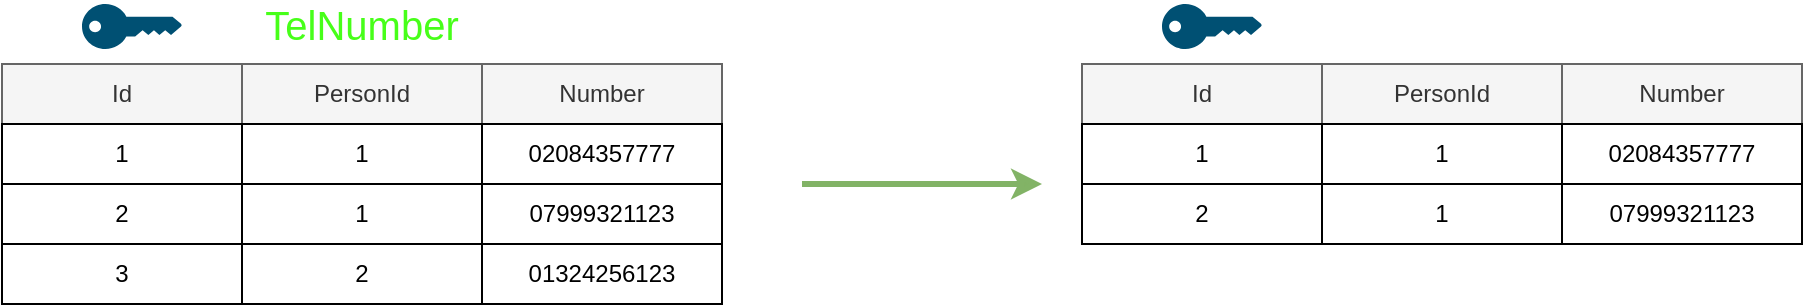 <mxfile version="14.5.1" type="device"><diagram id="f0JUQ2EpfG-t1Bg942aV" name="Page-1"><mxGraphModel dx="1089" dy="970" grid="1" gridSize="10" guides="1" tooltips="1" connect="1" arrows="1" fold="1" page="1" pageScale="1" pageWidth="827" pageHeight="1169" math="0" shadow="0"><root><mxCell id="0"/><mxCell id="1" parent="0"/><mxCell id="jc032nkQiZ5GrvNMiJLl-1" value="Id" style="rounded=0;whiteSpace=wrap;html=1;fillColor=#f5f5f5;strokeColor=#666666;fontColor=#333333;" vertex="1" parent="1"><mxGeometry x="130" y="590" width="120" height="30" as="geometry"/></mxCell><mxCell id="jc032nkQiZ5GrvNMiJLl-2" value="PersonId" style="rounded=0;whiteSpace=wrap;html=1;fillColor=#f5f5f5;strokeColor=#666666;fontColor=#333333;" vertex="1" parent="1"><mxGeometry x="250" y="590" width="120" height="30" as="geometry"/></mxCell><mxCell id="jc032nkQiZ5GrvNMiJLl-3" value="Number" style="rounded=0;whiteSpace=wrap;html=1;fillColor=#f5f5f5;strokeColor=#666666;fontColor=#333333;" vertex="1" parent="1"><mxGeometry x="370" y="590" width="120" height="30" as="geometry"/></mxCell><mxCell id="jc032nkQiZ5GrvNMiJLl-4" value="1" style="rounded=0;whiteSpace=wrap;html=1;" vertex="1" parent="1"><mxGeometry x="130" y="620" width="120" height="30" as="geometry"/></mxCell><mxCell id="jc032nkQiZ5GrvNMiJLl-5" value="1" style="rounded=0;whiteSpace=wrap;html=1;" vertex="1" parent="1"><mxGeometry x="250" y="620" width="120" height="30" as="geometry"/></mxCell><mxCell id="jc032nkQiZ5GrvNMiJLl-6" value="02084357777" style="rounded=0;whiteSpace=wrap;html=1;" vertex="1" parent="1"><mxGeometry x="370" y="620" width="120" height="30" as="geometry"/></mxCell><mxCell id="jc032nkQiZ5GrvNMiJLl-7" value="2" style="rounded=0;whiteSpace=wrap;html=1;" vertex="1" parent="1"><mxGeometry x="130" y="650" width="120" height="30" as="geometry"/></mxCell><mxCell id="jc032nkQiZ5GrvNMiJLl-8" value="1" style="rounded=0;whiteSpace=wrap;html=1;" vertex="1" parent="1"><mxGeometry x="250" y="650" width="120" height="30" as="geometry"/></mxCell><mxCell id="jc032nkQiZ5GrvNMiJLl-9" value="07999321123" style="rounded=0;whiteSpace=wrap;html=1;" vertex="1" parent="1"><mxGeometry x="370" y="650" width="120" height="30" as="geometry"/></mxCell><mxCell id="jc032nkQiZ5GrvNMiJLl-10" value="3" style="rounded=0;whiteSpace=wrap;html=1;" vertex="1" parent="1"><mxGeometry x="130" y="680" width="120" height="30" as="geometry"/></mxCell><mxCell id="jc032nkQiZ5GrvNMiJLl-11" value="2" style="rounded=0;whiteSpace=wrap;html=1;" vertex="1" parent="1"><mxGeometry x="250" y="680" width="120" height="30" as="geometry"/></mxCell><mxCell id="jc032nkQiZ5GrvNMiJLl-12" value="01324256123" style="rounded=0;whiteSpace=wrap;html=1;" vertex="1" parent="1"><mxGeometry x="370" y="680" width="120" height="30" as="geometry"/></mxCell><mxCell id="jc032nkQiZ5GrvNMiJLl-13" value="" style="points=[[0,0.5,0],[0.24,0,0],[0.5,0.28,0],[0.995,0.475,0],[0.5,0.72,0],[0.24,1,0]];verticalLabelPosition=bottom;html=1;verticalAlign=top;aspect=fixed;align=center;pointerEvents=1;shape=mxgraph.cisco19.key;fillColor=#005073;strokeColor=none;" vertex="1" parent="1"><mxGeometry x="170" y="560" width="50" height="22.5" as="geometry"/></mxCell><mxCell id="jc032nkQiZ5GrvNMiJLl-14" value="Id" style="rounded=0;whiteSpace=wrap;html=1;fillColor=#f5f5f5;strokeColor=#666666;fontColor=#333333;" vertex="1" parent="1"><mxGeometry x="670" y="590" width="120" height="30" as="geometry"/></mxCell><mxCell id="jc032nkQiZ5GrvNMiJLl-15" value="PersonId" style="rounded=0;whiteSpace=wrap;html=1;fillColor=#f5f5f5;strokeColor=#666666;fontColor=#333333;" vertex="1" parent="1"><mxGeometry x="790" y="590" width="120" height="30" as="geometry"/></mxCell><mxCell id="jc032nkQiZ5GrvNMiJLl-16" value="Number" style="rounded=0;whiteSpace=wrap;html=1;fillColor=#f5f5f5;strokeColor=#666666;fontColor=#333333;" vertex="1" parent="1"><mxGeometry x="910" y="590" width="120" height="30" as="geometry"/></mxCell><mxCell id="jc032nkQiZ5GrvNMiJLl-17" value="1" style="rounded=0;whiteSpace=wrap;html=1;" vertex="1" parent="1"><mxGeometry x="670" y="620" width="120" height="30" as="geometry"/></mxCell><mxCell id="jc032nkQiZ5GrvNMiJLl-18" value="1" style="rounded=0;whiteSpace=wrap;html=1;" vertex="1" parent="1"><mxGeometry x="790" y="620" width="120" height="30" as="geometry"/></mxCell><mxCell id="jc032nkQiZ5GrvNMiJLl-19" value="02084357777" style="rounded=0;whiteSpace=wrap;html=1;" vertex="1" parent="1"><mxGeometry x="910" y="620" width="120" height="30" as="geometry"/></mxCell><mxCell id="jc032nkQiZ5GrvNMiJLl-20" value="2" style="rounded=0;whiteSpace=wrap;html=1;" vertex="1" parent="1"><mxGeometry x="670" y="650" width="120" height="30" as="geometry"/></mxCell><mxCell id="jc032nkQiZ5GrvNMiJLl-21" value="1" style="rounded=0;whiteSpace=wrap;html=1;" vertex="1" parent="1"><mxGeometry x="790" y="650" width="120" height="30" as="geometry"/></mxCell><mxCell id="jc032nkQiZ5GrvNMiJLl-22" value="07999321123" style="rounded=0;whiteSpace=wrap;html=1;" vertex="1" parent="1"><mxGeometry x="910" y="650" width="120" height="30" as="geometry"/></mxCell><mxCell id="jc032nkQiZ5GrvNMiJLl-23" value="" style="points=[[0,0.5,0],[0.24,0,0],[0.5,0.28,0],[0.995,0.475,0],[0.5,0.72,0],[0.24,1,0]];verticalLabelPosition=bottom;html=1;verticalAlign=top;aspect=fixed;align=center;pointerEvents=1;shape=mxgraph.cisco19.key;fillColor=#005073;strokeColor=none;" vertex="1" parent="1"><mxGeometry x="710" y="560" width="50" height="22.5" as="geometry"/></mxCell><mxCell id="jc032nkQiZ5GrvNMiJLl-24" value="" style="endArrow=classic;html=1;strokeWidth=3;fillColor=#d5e8d4;strokeColor=#82b366;" edge="1" parent="1"><mxGeometry width="50" height="50" relative="1" as="geometry"><mxPoint x="530" y="650" as="sourcePoint"/><mxPoint x="650" y="650" as="targetPoint"/></mxGeometry></mxCell><mxCell id="jc032nkQiZ5GrvNMiJLl-25" value="TelNumber" style="text;html=1;strokeColor=none;fillColor=none;align=center;verticalAlign=middle;whiteSpace=wrap;rounded=0;fontSize=20;fontColor=#47FF19;" vertex="1" parent="1"><mxGeometry x="290" y="560" width="40" height="20" as="geometry"/></mxCell></root></mxGraphModel></diagram></mxfile>
